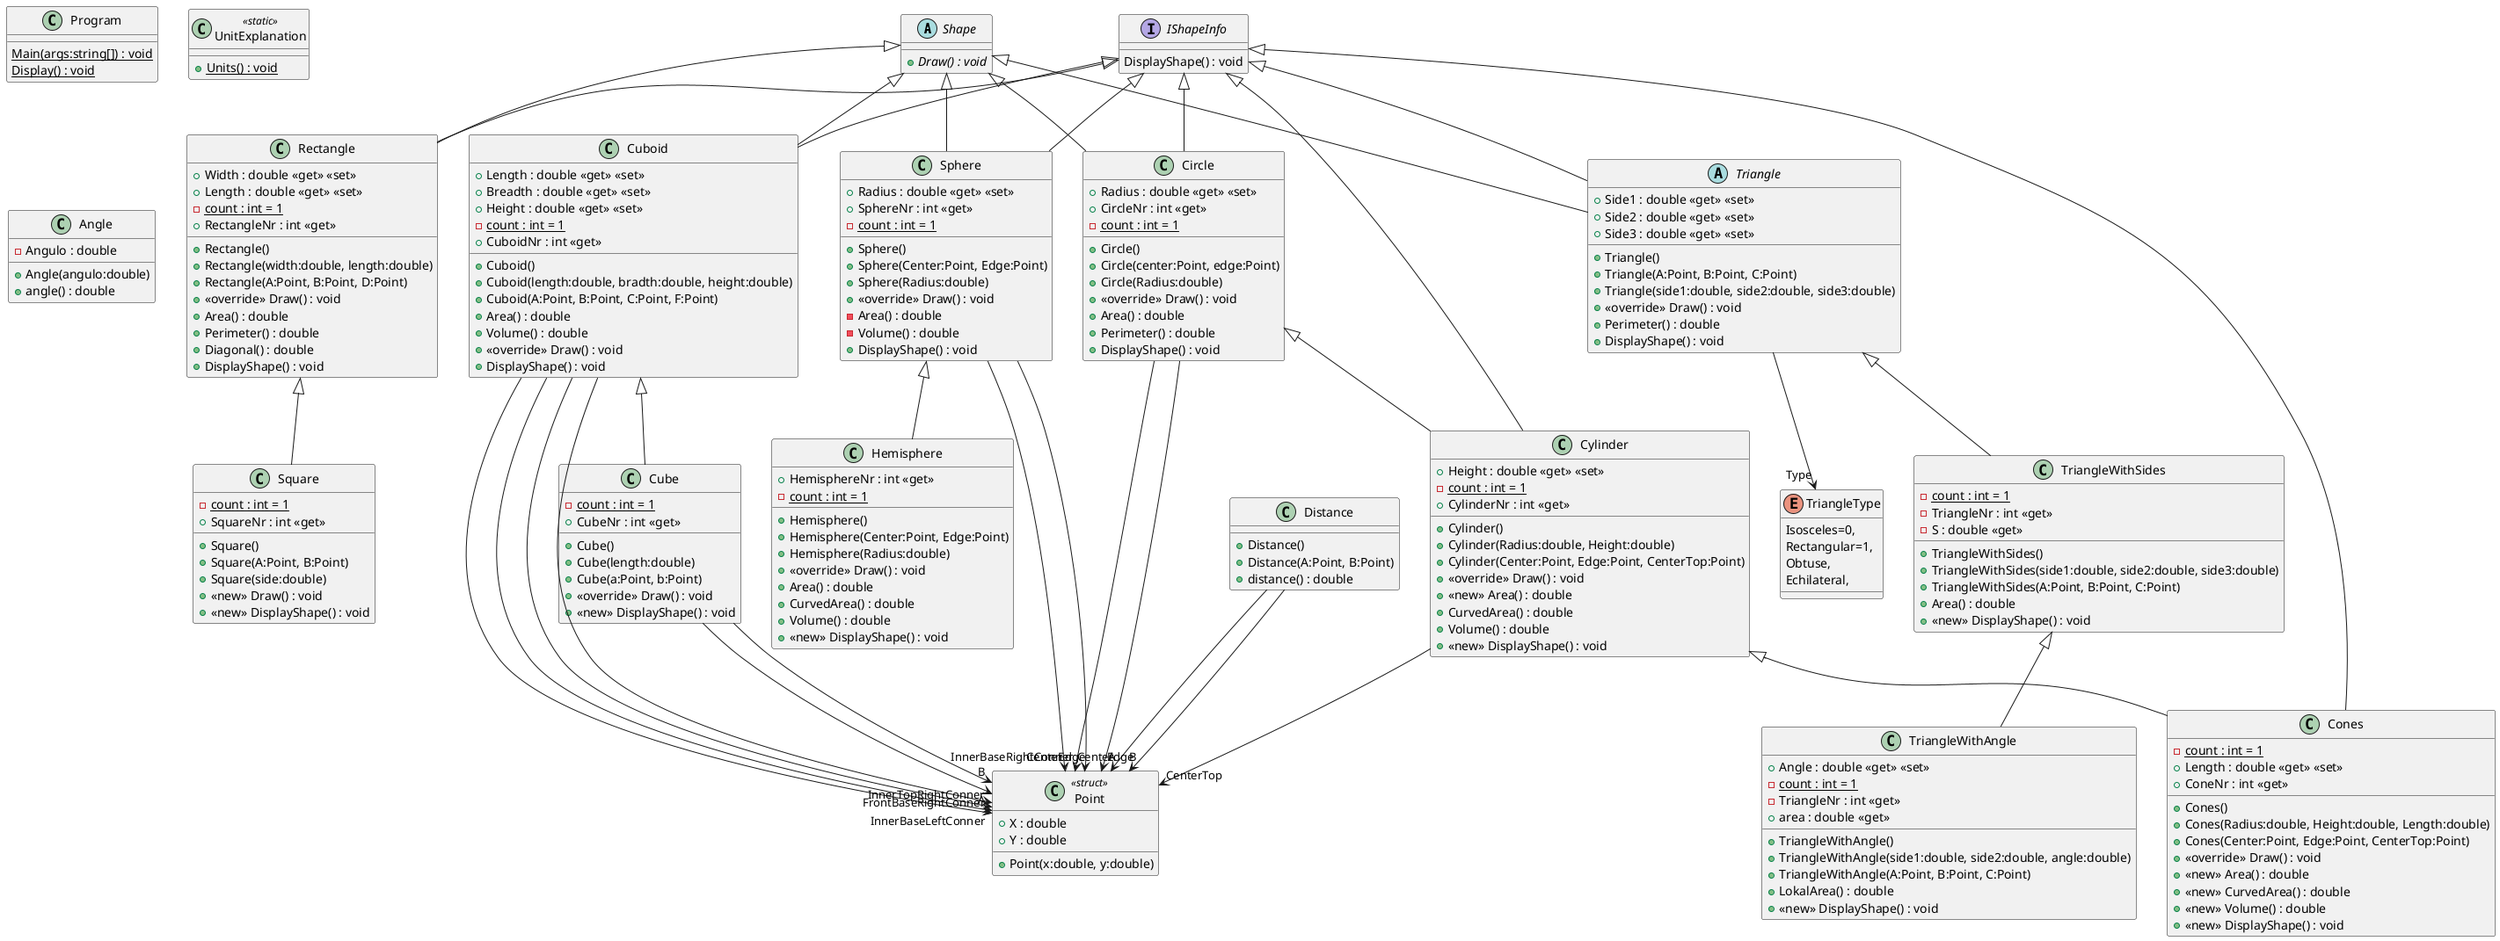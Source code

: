 @startuml
abstract class Shape {
    + {abstract} Draw() : void
}
enum TriangleType {
    Isosceles=0,
    Rectangular=1,
    Obtuse,
    Echilateral,
}
class Cube {
    - {static} count : int = 1
    + CubeNr : int <<get>>
    + Cube()
    + Cube(length:double)
    + Cube(a:Point, b:Point)
    + <<override>> Draw() : void
    + <<new>> DisplayShape() : void
}
Cuboid <|-- Cube
Cube --> "A" Point
Cube --> "B" Point
class Program {
    {static} Main(args:string[]) : void
    {static} Display() : void
}
class Point <<struct>> {
    + X : double
    + Y : double
    + Point(x:double, y:double)
}
class Distance {
    + Distance()
    + Distance(A:Point, B:Point)
    + distance() : double
}
Distance --> "A" Point
Distance --> "B" Point
class TriangleWithSides {
    - {static} count : int = 1
    - TriangleNr : int <<get>>
    + TriangleWithSides()
    + TriangleWithSides(side1:double, side2:double, side3:double)
    + TriangleWithSides(A:Point, B:Point, C:Point)
    - S : double <<get>>
    + Area() : double
    + <<new>> DisplayShape() : void
}
Triangle <|-- TriangleWithSides
class TriangleWithAngle {
    + Angle : double <<get>> <<set>>
    - {static} count : int = 1
    - TriangleNr : int <<get>>
    + TriangleWithAngle()
    + TriangleWithAngle(side1:double, side2:double, angle:double)
    + TriangleWithAngle(A:Point, B:Point, C:Point)
    + LokalArea() : double
    + area : double <<get>>
    + <<new>> DisplayShape() : void
}
TriangleWithSides <|-- TriangleWithAngle
class Rectangle {
    + Width : double <<get>> <<set>>
    + Length : double <<get>> <<set>>
    - {static} count : int = 1
    + RectangleNr : int <<get>>
    + Rectangle()
    + Rectangle(width:double, length:double)
    + Rectangle(A:Point, B:Point, D:Point)
    + <<override>> Draw() : void
    + Area() : double
    + Perimeter() : double
    + Diagonal() : double
    + DisplayShape() : void
}
Shape <|-- Rectangle
IShapeInfo <|-- Rectangle
class Cuboid {
    + Length : double <<get>> <<set>>
    + Breadth : double <<get>> <<set>>
    + Height : double <<get>> <<set>>
    - {static} count : int = 1
    + CuboidNr : int <<get>>
    + Cuboid()
    + Cuboid(length:double, bradth:double, height:double)
    + Cuboid(A:Point, B:Point, C:Point, F:Point)
    + Area() : double
    + Volume() : double
    + <<override>> Draw() : void
    + DisplayShape() : void
}
Shape <|-- Cuboid
IShapeInfo <|-- Cuboid
Cuboid --> "InnerBaseLeftConner" Point
Cuboid --> "FrontBaseRightConner" Point
Cuboid --> "InnerBaseRightConner" Point
Cuboid --> "InnerTopRightConner" Point
class Hemisphere {
    + HemisphereNr : int <<get>>
    - {static} count : int = 1
    + Hemisphere()
    + Hemisphere(Center:Point, Edge:Point)
    + Hemisphere(Radius:double)
    + <<override>> Draw() : void
    + Area() : double
    + CurvedArea() : double
    + Volume() : double
    + <<new>> DisplayShape() : void
}
Sphere <|-- Hemisphere
class UnitExplanation <<static>> {
    + {static} Units() : void
}
class Square {
    - {static} count : int = 1
    + SquareNr : int <<get>>
    + Square()
    + Square(A:Point, B:Point)
    + Square(side:double)
    + <<new>> Draw() : void
    + <<new>> DisplayShape() : void
}
Rectangle <|-- Square
class Cylinder {
    + Height : double <<get>> <<set>>
    - {static} count : int = 1
    + CylinderNr : int <<get>>
    + Cylinder()
    + Cylinder(Radius:double, Height:double)
    + Cylinder(Center:Point, Edge:Point, CenterTop:Point)
    + <<override>> Draw() : void
    + <<new>> Area() : double
    + CurvedArea() : double
    + Volume() : double
    + <<new>> DisplayShape() : void
}
Circle <|-- Cylinder
IShapeInfo <|-- Cylinder
Cylinder --> "CenterTop" Point
interface IShapeInfo {
    DisplayShape() : void
}
class Cones {
    - {static} count : int = 1
    + Length : double <<get>> <<set>>
    + ConeNr : int <<get>>
    + Cones()
    + Cones(Radius:double, Height:double, Length:double)
    + Cones(Center:Point, Edge:Point, CenterTop:Point)
    + <<override>> Draw() : void
    + <<new>> Area() : double
    + <<new>> CurvedArea() : double
    + <<new>> Volume() : double
    + <<new>> DisplayShape() : void
}
Cylinder <|-- Cones
IShapeInfo <|-- Cones
class Angle {
    - Angulo : double
    + Angle(angulo:double)
    + angle() : double
}
class Circle {
    + Radius : double <<get>> <<set>>
    + CircleNr : int <<get>>
    - {static} count : int = 1
    + Circle()
    + Circle(center:Point, edge:Point)
    + Circle(Radius:double)
    + <<override>> Draw() : void
    + Area() : double
    + Perimeter() : double
    + DisplayShape() : void
}
Shape <|-- Circle
IShapeInfo <|-- Circle
Circle --> "Center" Point
Circle --> "Edge" Point
abstract class Triangle {
    + Side1 : double <<get>> <<set>>
    + Side2 : double <<get>> <<set>>
    + Side3 : double <<get>> <<set>>
    + Triangle()
    + Triangle(A:Point, B:Point, C:Point)
    + Triangle(side1:double, side2:double, side3:double)
    + <<override>> Draw() : void
    + Perimeter() : double
    + DisplayShape() : void
}
Shape <|-- Triangle
IShapeInfo <|-- Triangle
Triangle --> "Type" TriangleType
class Sphere {
    + Radius : double <<get>> <<set>>
    + SphereNr : int <<get>>
    - {static} count : int = 1
    + Sphere()
    + Sphere(Center:Point, Edge:Point)
    + Sphere(Radius:double)
    + <<override>> Draw() : void
    - Area() : double
    - Volume() : double
    + DisplayShape() : void
}
Shape <|-- Sphere
IShapeInfo <|-- Sphere
Sphere --> "Center" Point
Sphere --> "Edge" Point
@enduml
